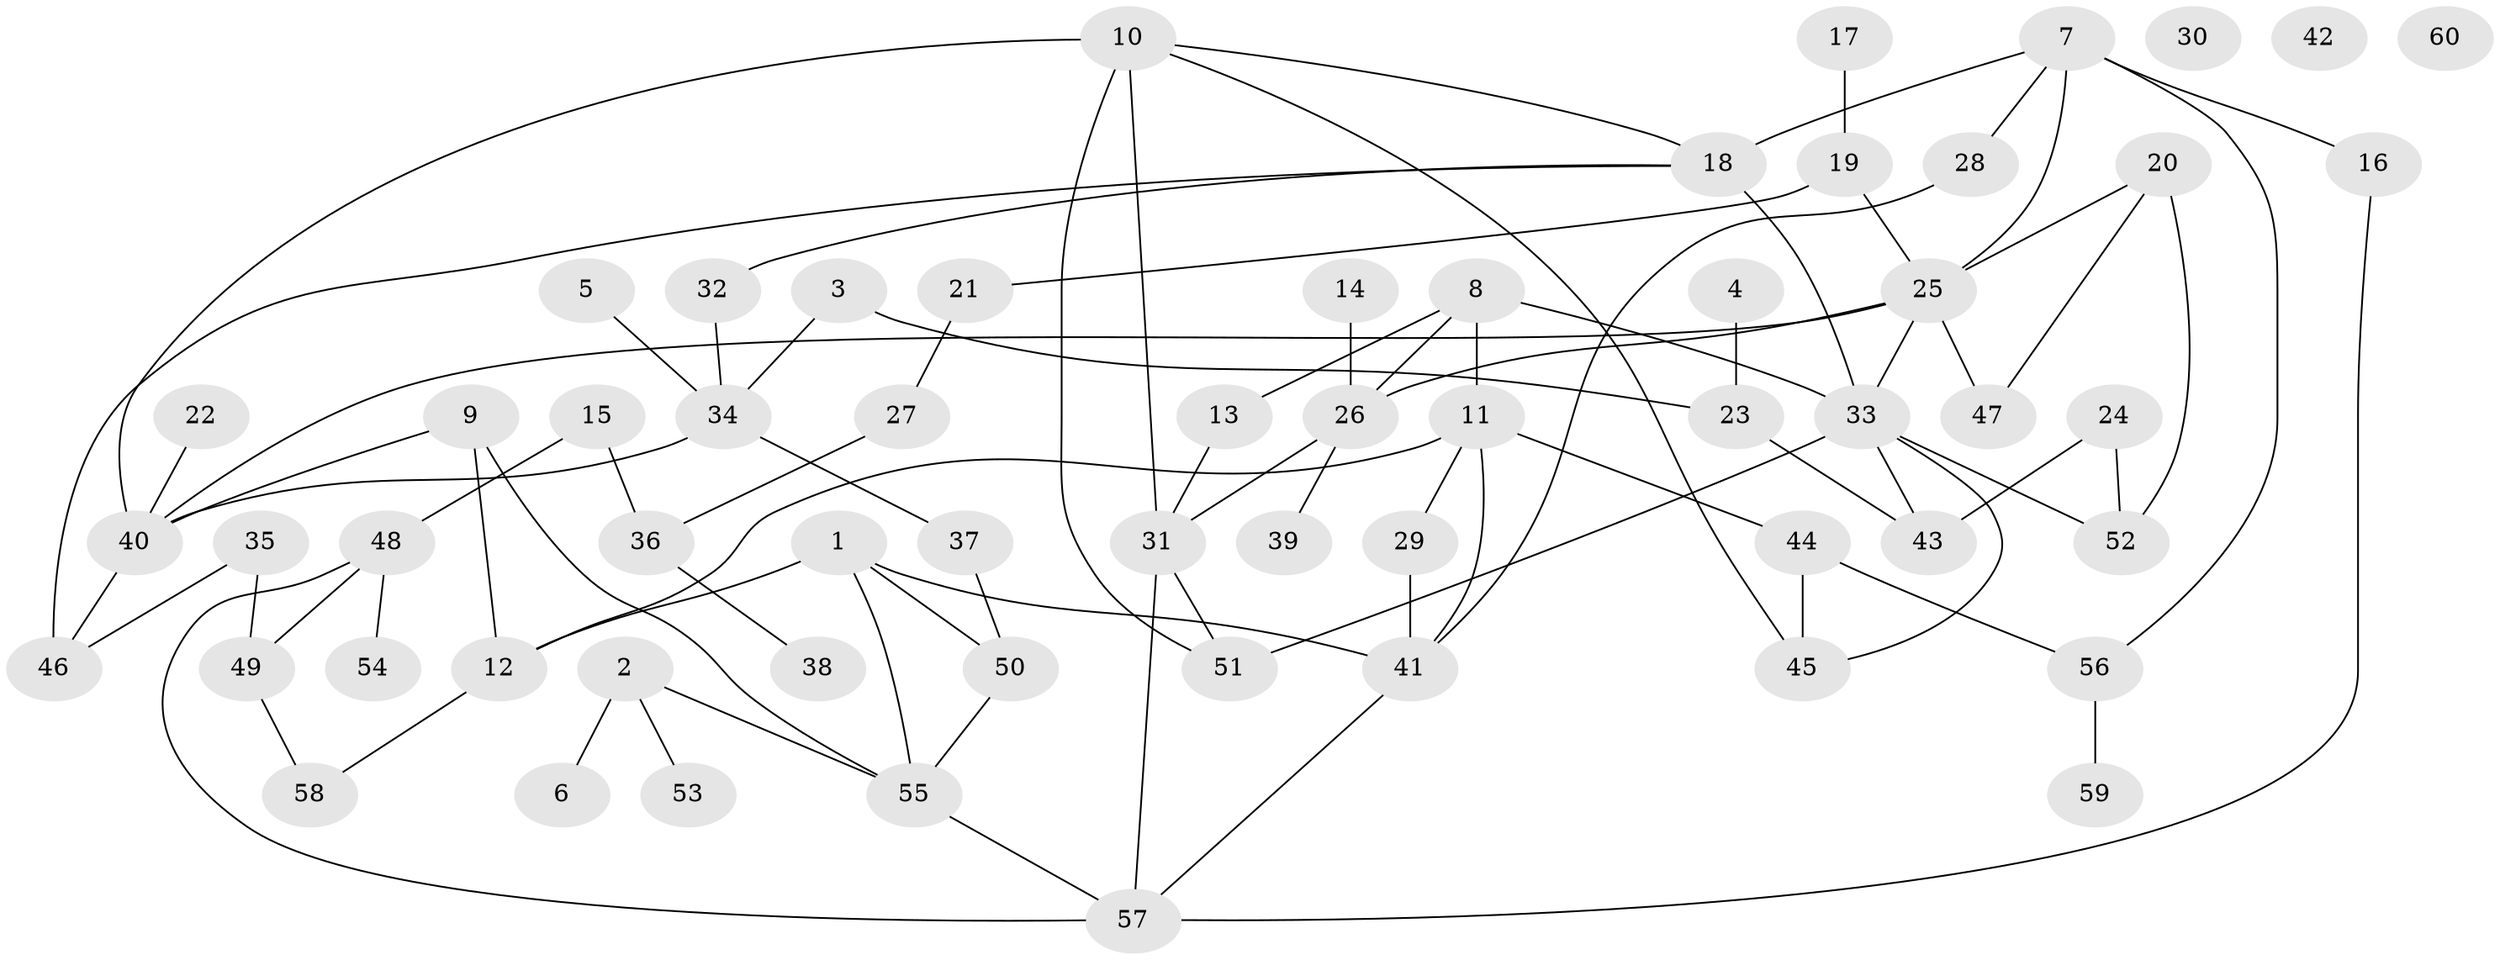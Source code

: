// coarse degree distribution, {4: 0.17073170731707318, 2: 0.21951219512195122, 1: 0.1951219512195122, 6: 0.07317073170731707, 3: 0.14634146341463414, 7: 0.024390243902439025, 5: 0.04878048780487805, 11: 0.024390243902439025, 0: 0.07317073170731707, 8: 0.024390243902439025}
// Generated by graph-tools (version 1.1) at 2025/23/03/03/25 07:23:25]
// undirected, 60 vertices, 85 edges
graph export_dot {
graph [start="1"]
  node [color=gray90,style=filled];
  1;
  2;
  3;
  4;
  5;
  6;
  7;
  8;
  9;
  10;
  11;
  12;
  13;
  14;
  15;
  16;
  17;
  18;
  19;
  20;
  21;
  22;
  23;
  24;
  25;
  26;
  27;
  28;
  29;
  30;
  31;
  32;
  33;
  34;
  35;
  36;
  37;
  38;
  39;
  40;
  41;
  42;
  43;
  44;
  45;
  46;
  47;
  48;
  49;
  50;
  51;
  52;
  53;
  54;
  55;
  56;
  57;
  58;
  59;
  60;
  1 -- 12;
  1 -- 41;
  1 -- 50;
  1 -- 55;
  2 -- 6;
  2 -- 53;
  2 -- 55;
  3 -- 23;
  3 -- 34;
  4 -- 23;
  5 -- 34;
  7 -- 16;
  7 -- 18;
  7 -- 25;
  7 -- 28;
  7 -- 56;
  8 -- 11;
  8 -- 13;
  8 -- 26;
  8 -- 33;
  9 -- 12;
  9 -- 40;
  9 -- 55;
  10 -- 18;
  10 -- 31;
  10 -- 40;
  10 -- 45;
  10 -- 51;
  11 -- 12;
  11 -- 29;
  11 -- 41;
  11 -- 44;
  12 -- 58;
  13 -- 31;
  14 -- 26;
  15 -- 36;
  15 -- 48;
  16 -- 57;
  17 -- 19;
  18 -- 32;
  18 -- 33;
  18 -- 46;
  19 -- 21;
  19 -- 25;
  20 -- 25;
  20 -- 47;
  20 -- 52;
  21 -- 27;
  22 -- 40;
  23 -- 43;
  24 -- 43;
  24 -- 52;
  25 -- 26;
  25 -- 33;
  25 -- 40;
  25 -- 47;
  26 -- 31;
  26 -- 39;
  27 -- 36;
  28 -- 41;
  29 -- 41;
  31 -- 51;
  31 -- 57;
  32 -- 34;
  33 -- 43;
  33 -- 45;
  33 -- 51;
  33 -- 52;
  34 -- 37;
  34 -- 40;
  35 -- 46;
  35 -- 49;
  36 -- 38;
  37 -- 50;
  40 -- 46;
  41 -- 57;
  44 -- 45;
  44 -- 56;
  48 -- 49;
  48 -- 54;
  48 -- 57;
  49 -- 58;
  50 -- 55;
  55 -- 57;
  56 -- 59;
}
